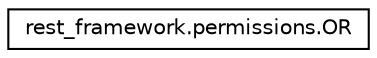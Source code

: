 digraph "Graphical Class Hierarchy"
{
 // LATEX_PDF_SIZE
  edge [fontname="Helvetica",fontsize="10",labelfontname="Helvetica",labelfontsize="10"];
  node [fontname="Helvetica",fontsize="10",shape=record];
  rankdir="LR";
  Node0 [label="rest_framework.permissions.OR",height=0.2,width=0.4,color="black", fillcolor="white", style="filled",URL="$classrest__framework_1_1permissions_1_1_o_r.html",tooltip=" "];
}
